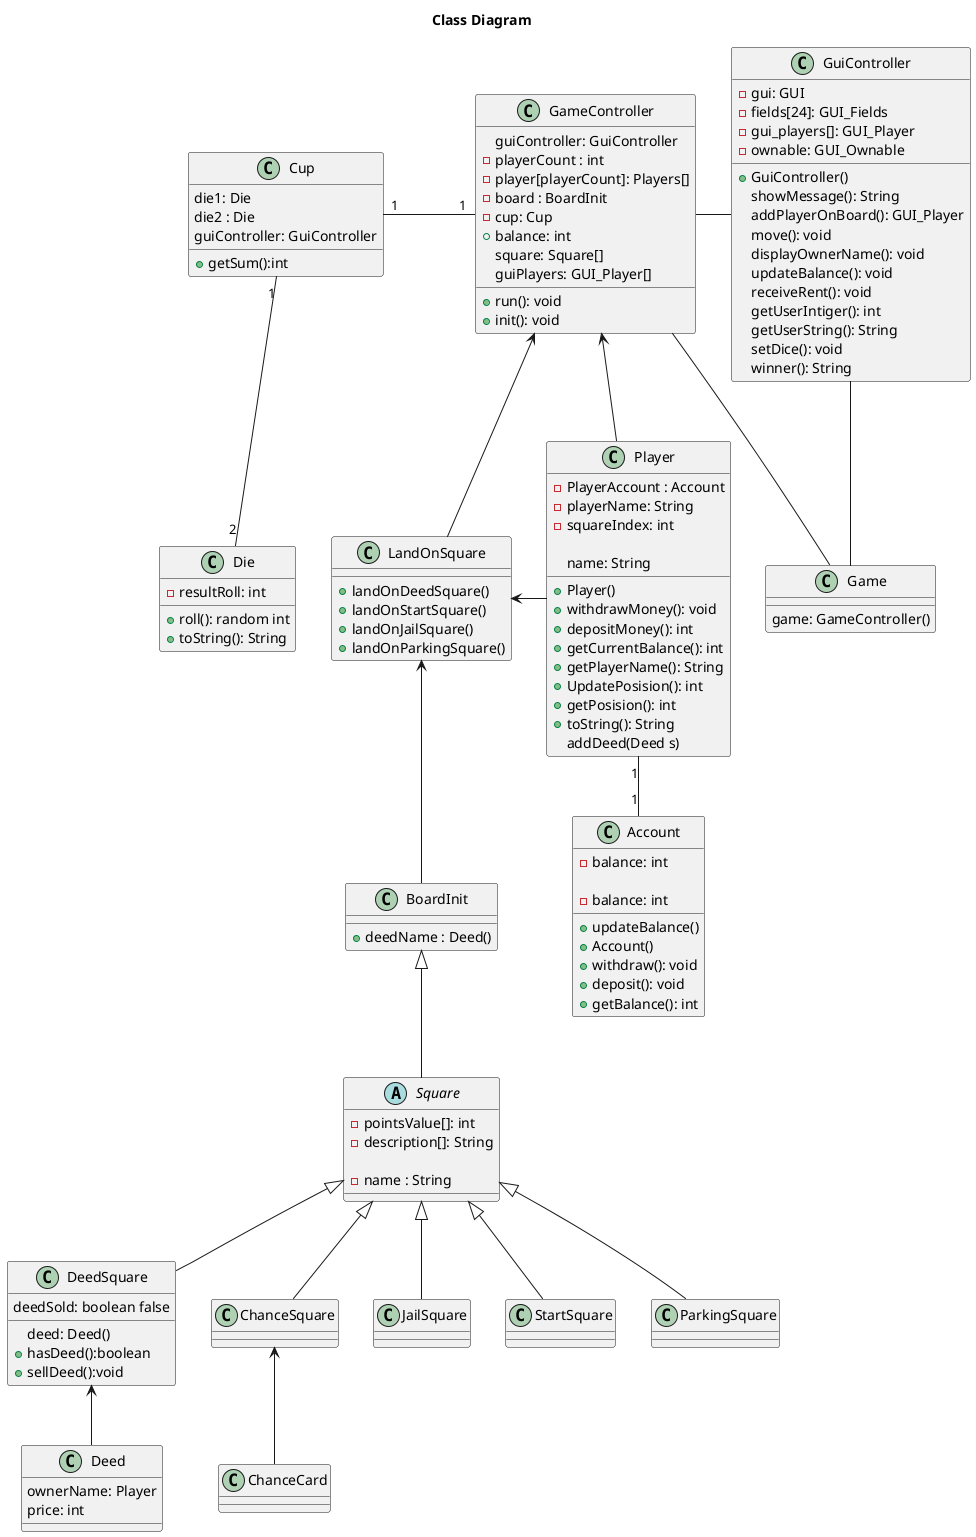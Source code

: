 @startuml

title Class Diagram

class Game{
game: GameController()
}


class Cup{
die1: Die
die2 : Die
guiController: GuiController
+getSum():int
}

class Die {
-resultRoll: int

+roll(): random int
+toString(): String
}

class GameController {
guiController: GuiController
-playerCount : int
-player[playerCount]: Players[]
-board : BoardInit
-cup: Cup
+balance: int
square: Square[]
guiPlayers: GUI_Player[]

+run(): void
+init(): void

}

class LandOnSquare {
+landOnDeedSquare()
+landOnStartSquare()
+landOnJailSquare()
+landOnParkingSquare()
}

class Player{
-PlayerAccount : Account
-playerName: String
-squareIndex: int
+Player()
+withdrawMoney(): void
+depositMoney(): int
+getCurrentBalance(): int
+getPlayerName(): String
+UpdatePosision(): int
+getPosision(): int
+toString(): String

}

class Account{
-balance: int
+updateBalance()

}

class Square {
-pointsValue[]: int
-description[]: String

}

class BoardInit {
+deedName : Deed()

}

abstract class Square {
- name : String
}

class DeedSquare {
deed: Deed()
deedSold: boolean false
+hasDeed():boolean
+sellDeed():void

}

class Deed {
ownerName: Player
price: int

}

class Player {
name: String
addDeed(Deed s)

}

class Account {
-balance: int
+Account()
+withdraw(): void
+deposit(): void
+getBalance(): int

}

class ChanceSquare {}

class ChanceCard {}

class JailSquare {}

class StartSquare {}

class ParkingSquare {}

class GuiController{
-gui: GUI
-fields[24]: GUI_Fields
-gui_players[]: GUI_Player
-ownable: GUI_Ownable
+GuiController()
showMessage(): String
addPlayerOnBoard(): GUI_Player
move(): void
displayOwnerName(): void
updateBalance(): void
receiveRent(): void
getUserIntiger(): int
getUserString(): String
setDice(): void
winner(): String
}

GameController -up- Game

GuiController -right Game

GameController <-down- LandOnSquare

GuiController -left GameController

LandOnSquare <-down- BoardInit

LandOnSquare <-right- Player

BoardInit <|-down- Square

Square <|-down- DeedSquare

DeedSquare <-down- Deed

Square  <|-down- ChanceSquare

ChanceSquare <-down- ChanceCard

Square  <|-down- JailSquare

Square  <|-down- StartSquare

Square  <|-down- ParkingSquare


GameController <-right- Player

GameController "1" -left- "1" Cup




Cup "1" -down- "2" Die

Player "1" -down- "1" Account

@enduml


